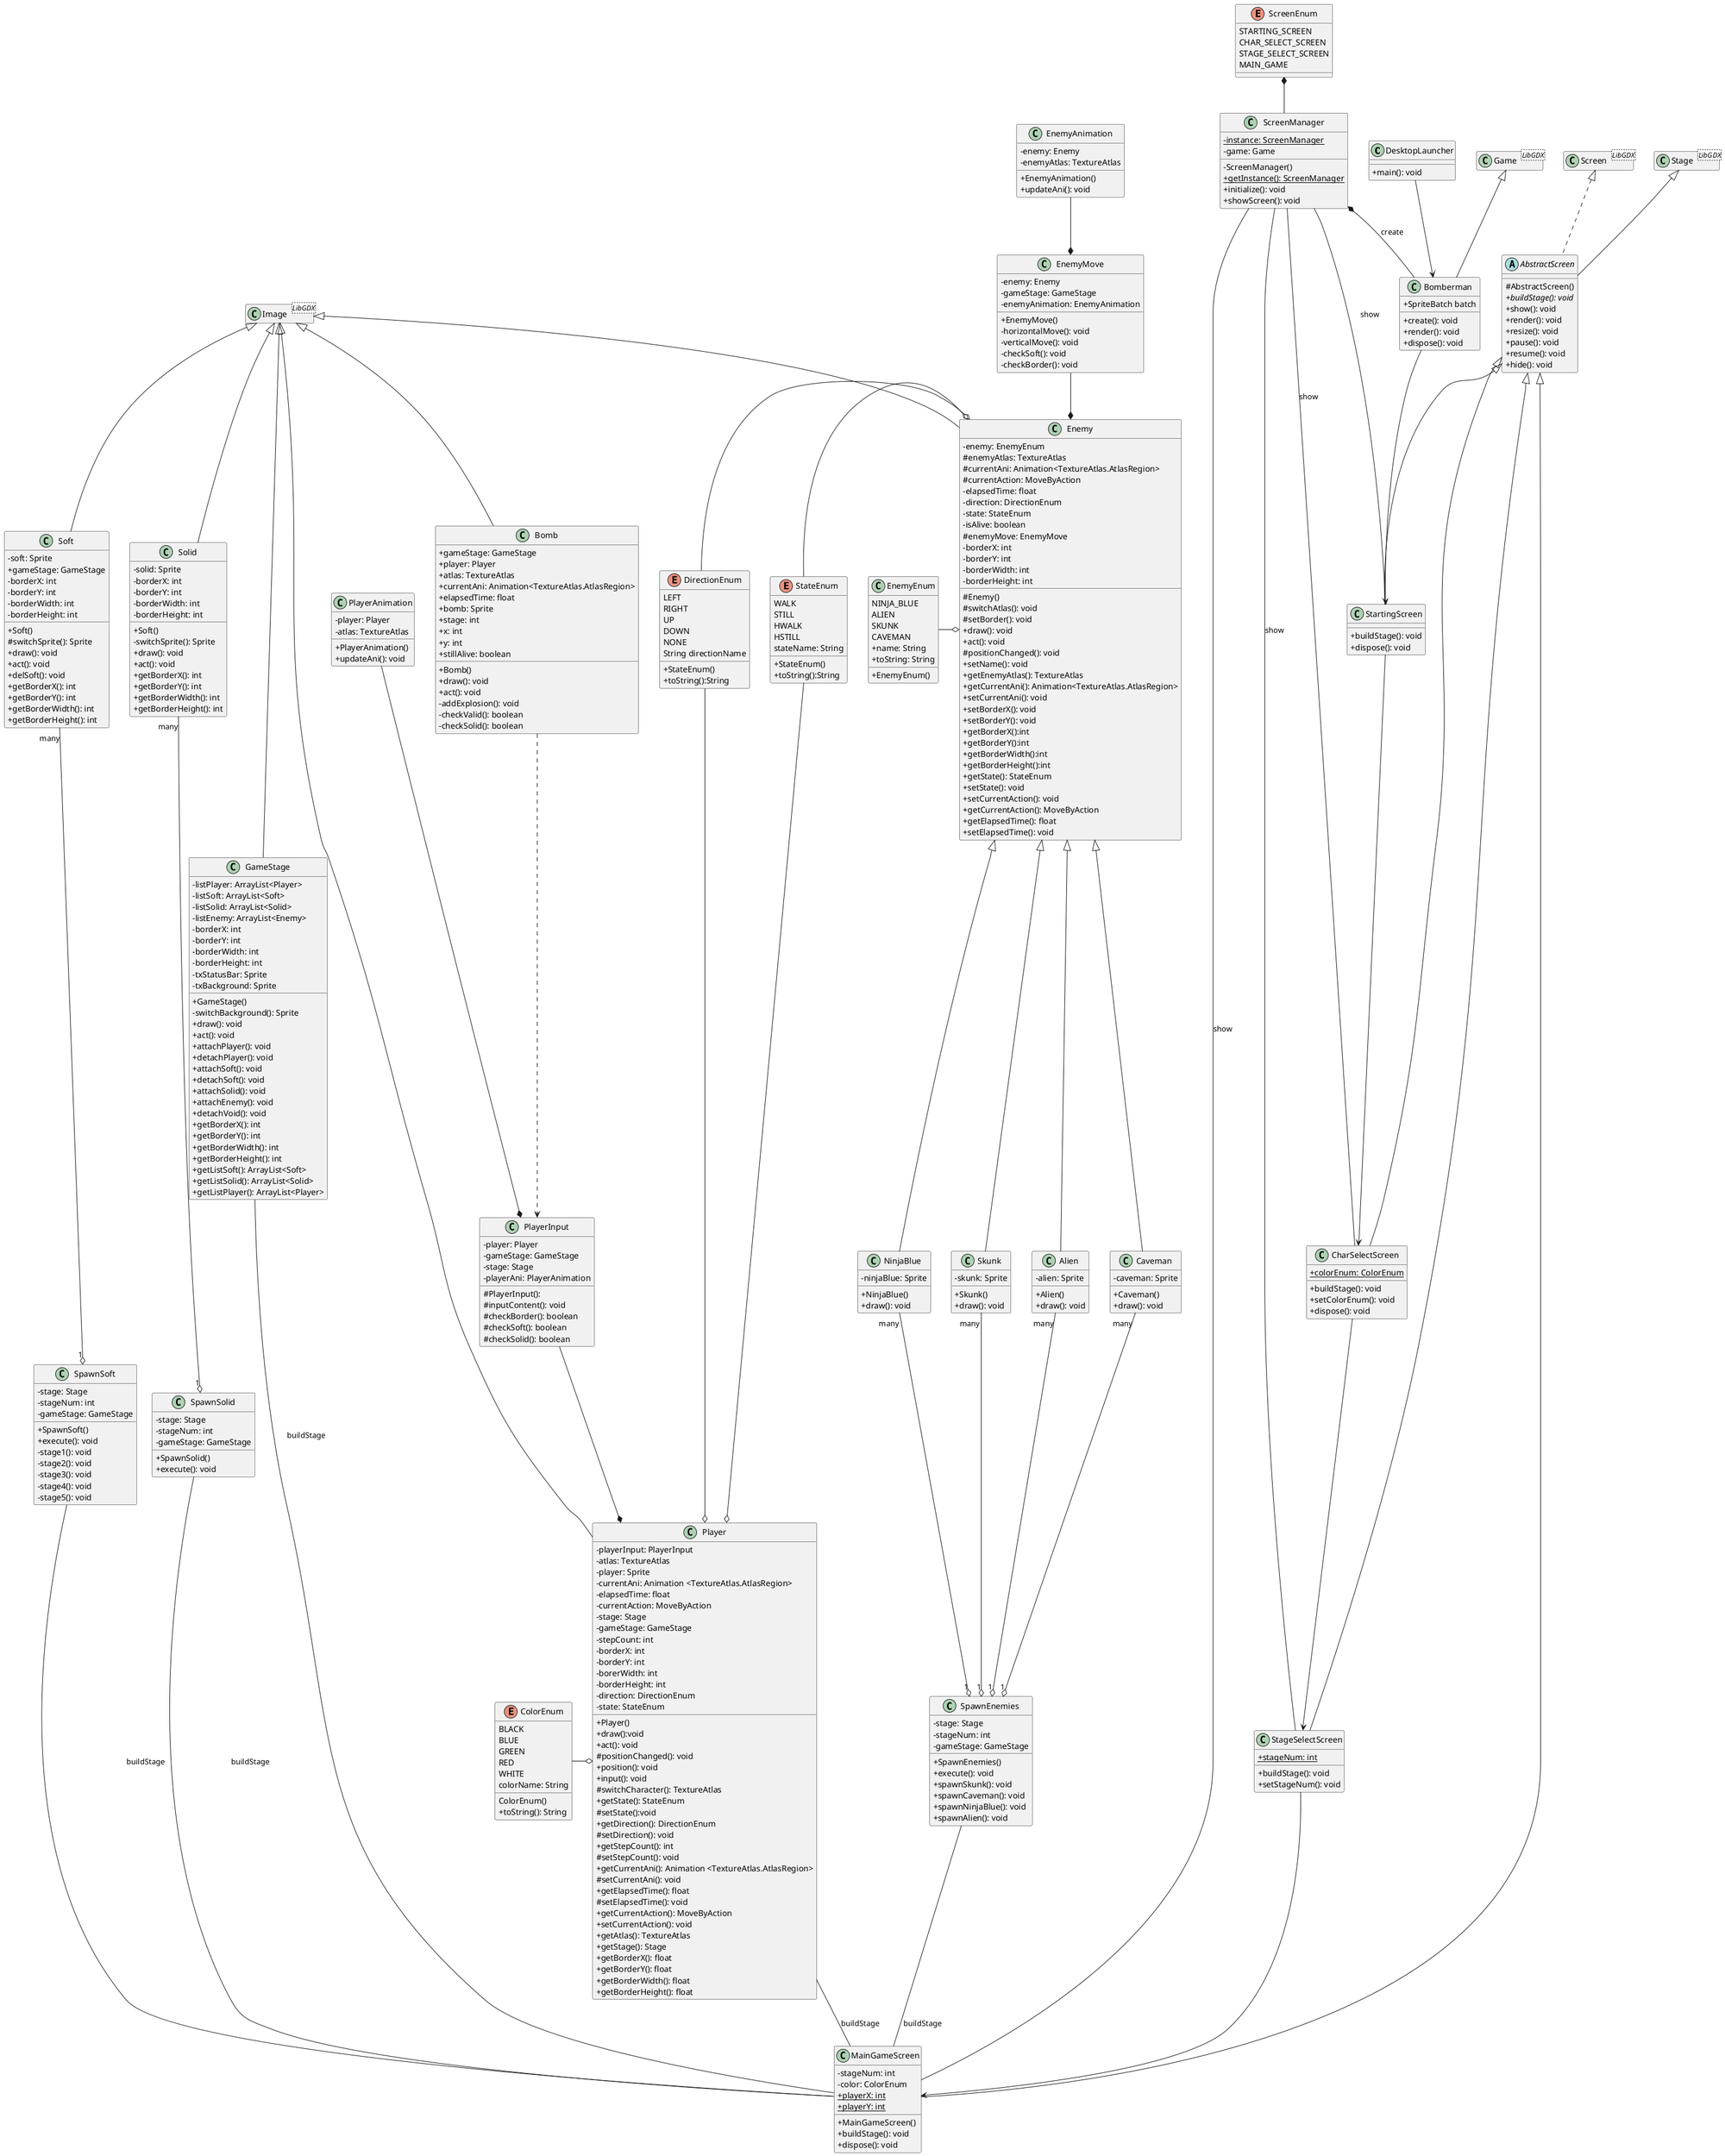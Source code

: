 @startuml
skinparam classAttributeIconSize 0

class DesktopLauncher{
    +main(): void
}

class Bomberman{
    +SpriteBatch batch
    +create(): void
    +render(): void
    +dispose(): void
}

class StartingScreen{
    +buildStage(): void
    +dispose(): void
}
class CharSelectScreen{
    +{static}colorEnum: ColorEnum
    +buildStage(): void
    +setColorEnum(): void
    +dispose(): void
}
class StageSelectScreen{
    +{static}stageNum: int
    +buildStage(): void
    +setStageNum(): void
}
-class ScreenManager{
    -{static}instance: ScreenManager
    -game: Game
    -ScreenManager()
    +{static} getInstance(): ScreenManager
    + initialize(): void
    + showScreen(): void
}
abstract class AbstractScreen{
    #AbstractScreen()
    +{abstract} buildStage(): void
    + show(): void
    + render(): void
    + resize(): void
    + pause(): void
    + resume(): void
    + hide(): void
}

enum DirectionEnum{
    LEFT
    RIGHT
    UP
    DOWN
    NONE
    String directionName
    +StateEnum()
    +toString():String
}
enum StateEnum{
    WALK
    STILL
    HWALK
    HSTILL
    stateName: String
    +StateEnum()
    +toString():String
}
class Bomb{
    +gameStage: GameStage
    +player: Player
    +atlas: TextureAtlas
    + currentAni: Animation<TextureAtlas.AtlasRegion>
    +elapsedTime: float
    + bomb: Sprite
    +stage: int
    +x: int
    +y: int
    +stillAlive: boolean
    +Bomb()
    +draw(): void
    +act(): void
    -addExplosion(): void
    -checkValid(): boolean
    -checkSolid(): boolean
}
enum ColorEnum{
    BLACK
    BLUE
    GREEN
    RED
    WHITE
    colorName: String
    ColorEnum()
    +toString(): String
}
class Player{
    -playerInput: PlayerInput
    -atlas: TextureAtlas
    -player: Sprite
    -currentAni: Animation <TextureAtlas.AtlasRegion>
    -elapsedTime: float
    -currentAction: MoveByAction
    -stage: Stage
    -gameStage: GameStage
    -stepCount: int
    -borderX: int
    -borderY: int
    -borerWidth: int
    -borderHeight: int
    -direction: DirectionEnum
    -state: StateEnum
    +Player()
    +draw():void
    +act(): void
    #positionChanged(): void
    +position(): void
    +input(): void
    #switchCharacter(): TextureAtlas
    +getState(): StateEnum
    #setState():void
    +getDirection(): DirectionEnum
    #setDirection(): void
    + getStepCount(): int
    #setStepCount(): void
    +getCurrentAni(): Animation <TextureAtlas.AtlasRegion>
    #setCurrentAni(): void
    +getElapsedTime(): float
    #setElapsedTime(): void
    +getCurrentAction(): MoveByAction
    +setCurrentAction(): void
    +getAtlas(): TextureAtlas
    +getStage(): Stage
    +getBorderX(): float
    +getBorderY(): float
    +getBorderWidth(): float
    +getBorderHeight(): float
}
class PlayerAnimation{
    -player: Player
    -atlas: TextureAtlas
    +PlayerAnimation()
    +updateAni(): void
}
class PlayerInput{
    -player: Player
    -gameStage: GameStage
    -stage: Stage
    -playerAni: PlayerAnimation
    #PlayerInput():
    #inputContent(): void
    #checkBorder(): boolean
    #checkSoft(): boolean
    #checkSolid(): boolean
}
class Alien{
    -alien: Sprite
    +Alien()
    +draw(): void
}
class Caveman{
    -caveman: Sprite
    +Caveman()
    +draw(): void
}
class NinjaBlue{
    -ninjaBlue: Sprite
    +NinjaBlue()
    +draw(): void
}
class Skunk{
    -skunk: Sprite
    +Skunk()
    +draw(): void
}
class SpawnEnemies{
    -stage: Stage
    -stageNum: int
    -gameStage: GameStage
    +SpawnEnemies()
    +execute(): void
    +spawnSkunk(): void 
    +spawnCaveman(): void 
    +spawnNinjaBlue(): void 
    +spawnAlien(): void 
}
class EnemyAnimation{
    -enemy: Enemy
    -enemyAtlas: TextureAtlas
    +EnemyAnimation()
    +updateAni(): void
}
class Enemy{
    -enemy: EnemyEnum
    #enemyAtlas: TextureAtlas
    #currentAni: Animation<TextureAtlas.AtlasRegion>
    #currentAction: MoveByAction
    -elapsedTime: float
    -direction: DirectionEnum
    -state: StateEnum
    -isAlive: boolean
    #enemyMove: EnemyMove
    -borderX: int
    -borderY: int
    -borderWidth: int
    -borderHeight: int
    #Enemy()
    #switchAtlas(): void
    #setBorder(): void
    +draw(): void
    +act(): void
    #positionChanged(): void
    +setName(): void
    +getEnemyAtlas(): TextureAtlas
    +getCurrentAni(): Animation<TextureAtlas.AtlasRegion>
    +setCurrentAni(): void
    +setBorderX(): void
    +setBorderY(): void
    +getBorderX():int
    +getBorderY():int
    +getBorderWidth():int
    +getBorderHeight():int
    +getState(): StateEnum
    +setState(): void
    +setCurrentAction(): void
    +getCurrentAction(): MoveByAction
    +getElapsedTime(): float
    +setElapsedTime(): void
}
class EnemyMove{
    -enemy: Enemy
    -gameStage: GameStage
    -enemyAnimation: EnemyAnimation
    +EnemyMove()
    -horizontalMove(): void
    -verticalMove(): void
    -checkSoft(): void
    -checkBorder(): void
}
class EnemyEnum{
    NINJA_BLUE
    ALIEN
    SKUNK
    CAVEMAN
    +name: String
    +EnemyEnum()
    +toString: String
}
class GameStage{
    -listPlayer: ArrayList<Player>
    -listSoft: ArrayList<Soft>
    -listSolid: ArrayList<Solid>
    -listEnemy: ArrayList<Enemy>
    -borderX: int
    -borderY: int
    -borderWidth: int
    -borderHeight: int
    -txStatusBar: Sprite
    -txBackground: Sprite
    +GameStage()
    -switchBackground(): Sprite
    +draw(): void
    +act(): void
    +attachPlayer(): void
    +detachPlayer(): void
    +attachSoft(): void
    +detachSoft(): void
    +attachSolid(): void
    +attachEnemy(): void
    +detachVoid(): void
    +getBorderX(): int
    +getBorderY(): int
    +getBorderWidth(): int
    +getBorderHeight(): int
    +getListSoft(): ArrayList<Soft>
    +getListSolid(): ArrayList<Solid>
    +getListPlayer(): ArrayList<Player>
}
class Soft{
    -soft: Sprite
    +gameStage: GameStage
    -borderX: int
    -borderY: int
    -borderWidth: int
    -borderHeight: int
    +Soft()
    #switchSprite(): Sprite
    +draw(): void
    +act(): void
    +delSoft(): void
    +getBorderX(): int
    +getBorderY(): int
    +getBorderWidth(): int
    +getBorderHeight(): int
}
class Solid{
    -solid: Sprite
    -borderX: int
    -borderY: int
    -borderWidth: int
    -borderHeight: int
    +Soft()
    -switchSprite(): Sprite
    +draw(): void
    +act(): void
    +getBorderX(): int
    +getBorderY(): int
    +getBorderWidth(): int
    +getBorderHeight(): int
}
class SpawnSoft{
    -stage: Stage
    -stageNum: int
    -gameStage: GameStage
    +SpawnSoft()
    +execute(): void
    -stage1(): void
    -stage2(): void
    -stage3(): void
    -stage4(): void
    -stage5(): void
}
class SpawnSolid{
    -stage: Stage
    -stageNum: int
    -gameStage: GameStage
    +SpawnSolid()
    +execute(): void
}
enum ScreenEnum{
    STARTING_SCREEN
    CHAR_SELECT_SCREEN
    STAGE_SELECT_SCREEN
    MAIN_GAME
}

class MainGameScreen{
    -stageNum: int
    -color: ColorEnum
    +{static} playerX: int
    +{static} playerY: int
    +MainGameScreen()
    +buildStage(): void
    +dispose(): void
}

'LibGDX class
class Game<LibGDX>{}
hide Game methods
hide Game members
class Image<LibGDX>{}
hide Image methods
hide Image members
class Stage<LibGDX>{}
hide Stage methods
hide Stage members
class Screen<LibGDX>{}
hide Screen methods
hide Screen members

'Relationships

Enemy <|-- Alien
Enemy <|-- Skunk
Enemy <|-- Caveman
Enemy <|-- NinjaBlue

Image <|- Enemy
Image <|-- Bomb
Image <|- Player
Image <|-- GameStage
Image <|-- Soft
Image <|-- Solid

Stage <|-- AbstractScreen
Screen <|.. AbstractScreen


AbstractScreen <|-- CharSelectScreen
AbstractScreen <|-- StageSelectScreen
AbstractScreen <|-- StartingScreen
AbstractScreen <|-- MainGameScreen

Game <|-- Bomberman

DesktopLauncher --> Bomberman

Bomberman --> StartingScreen

StartingScreen --> CharSelectScreen

CharSelectScreen --> StageSelectScreen

StageSelectScreen --> MainGameScreen

Alien "many" --o "1"SpawnEnemies
Caveman "many" --o "1"SpawnEnemies
NinjaBlue "many" --o "1"SpawnEnemies
Skunk "many" --o "1"SpawnEnemies

Soft "many" --o "1" SpawnSoft
Solid "many" --o "1" SpawnSolid

SpawnEnemies -- MainGameScreen: buildStage
SpawnSoft -- MainGameScreen: buildStage
SpawnSolid -- MainGameScreen: buildStage
GameStage -- MainGameScreen: buildStage

Player -- MainGameScreen: buildStage
PlayerInput --* Player
PlayerAnimation --* PlayerInput
Bomb ..> PlayerInput
DirectionEnum -o Player
StateEnum -o Player
ColorEnum -o Player

EnemyMove --* Enemy
EnemyAnimation --* EnemyMove
DirectionEnum -o Enemy
StateEnum -o Enemy
EnemyEnum -o Enemy

ScreenEnum *--ScreenManager
ScreenManager *-- Bomberman: create
ScreenManager -- StartingScreen: show
ScreenManager -- CharSelectScreen: show
ScreenManager -- StageSelectScreen: show
ScreenManager -- MainGameScreen: show
@enduml

